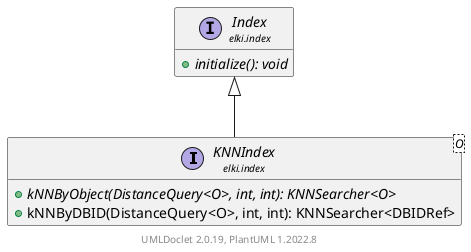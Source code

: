 @startuml
    remove .*\.(Instance|Par|Parameterizer|Factory)$
    set namespaceSeparator none
    hide empty fields
    hide empty methods

    interface "<size:14>KNNIndex\n<size:10>elki.index" as elki.index.KNNIndex<O> [[KNNIndex.html]] {
        {abstract} +kNNByObject(DistanceQuery<O>, int, int): KNNSearcher<O>
        +kNNByDBID(DistanceQuery<O>, int, int): KNNSearcher<DBIDRef>
    }

    interface "<size:14>Index\n<size:10>elki.index" as elki.index.Index [[Index.html]] {
        {abstract} +initialize(): void
    }

    elki.index.Index <|-- elki.index.KNNIndex

    center footer UMLDoclet 2.0.19, PlantUML 1.2022.8
@enduml
